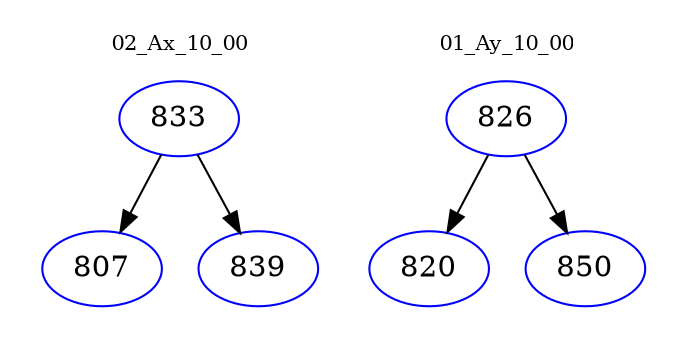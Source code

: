 digraph{
subgraph cluster_0 {
color = white
label = "02_Ax_10_00";
fontsize=10;
T0_833 [label="833", color="blue"]
T0_833 -> T0_807 [color="black"]
T0_807 [label="807", color="blue"]
T0_833 -> T0_839 [color="black"]
T0_839 [label="839", color="blue"]
}
subgraph cluster_1 {
color = white
label = "01_Ay_10_00";
fontsize=10;
T1_826 [label="826", color="blue"]
T1_826 -> T1_820 [color="black"]
T1_820 [label="820", color="blue"]
T1_826 -> T1_850 [color="black"]
T1_850 [label="850", color="blue"]
}
}

